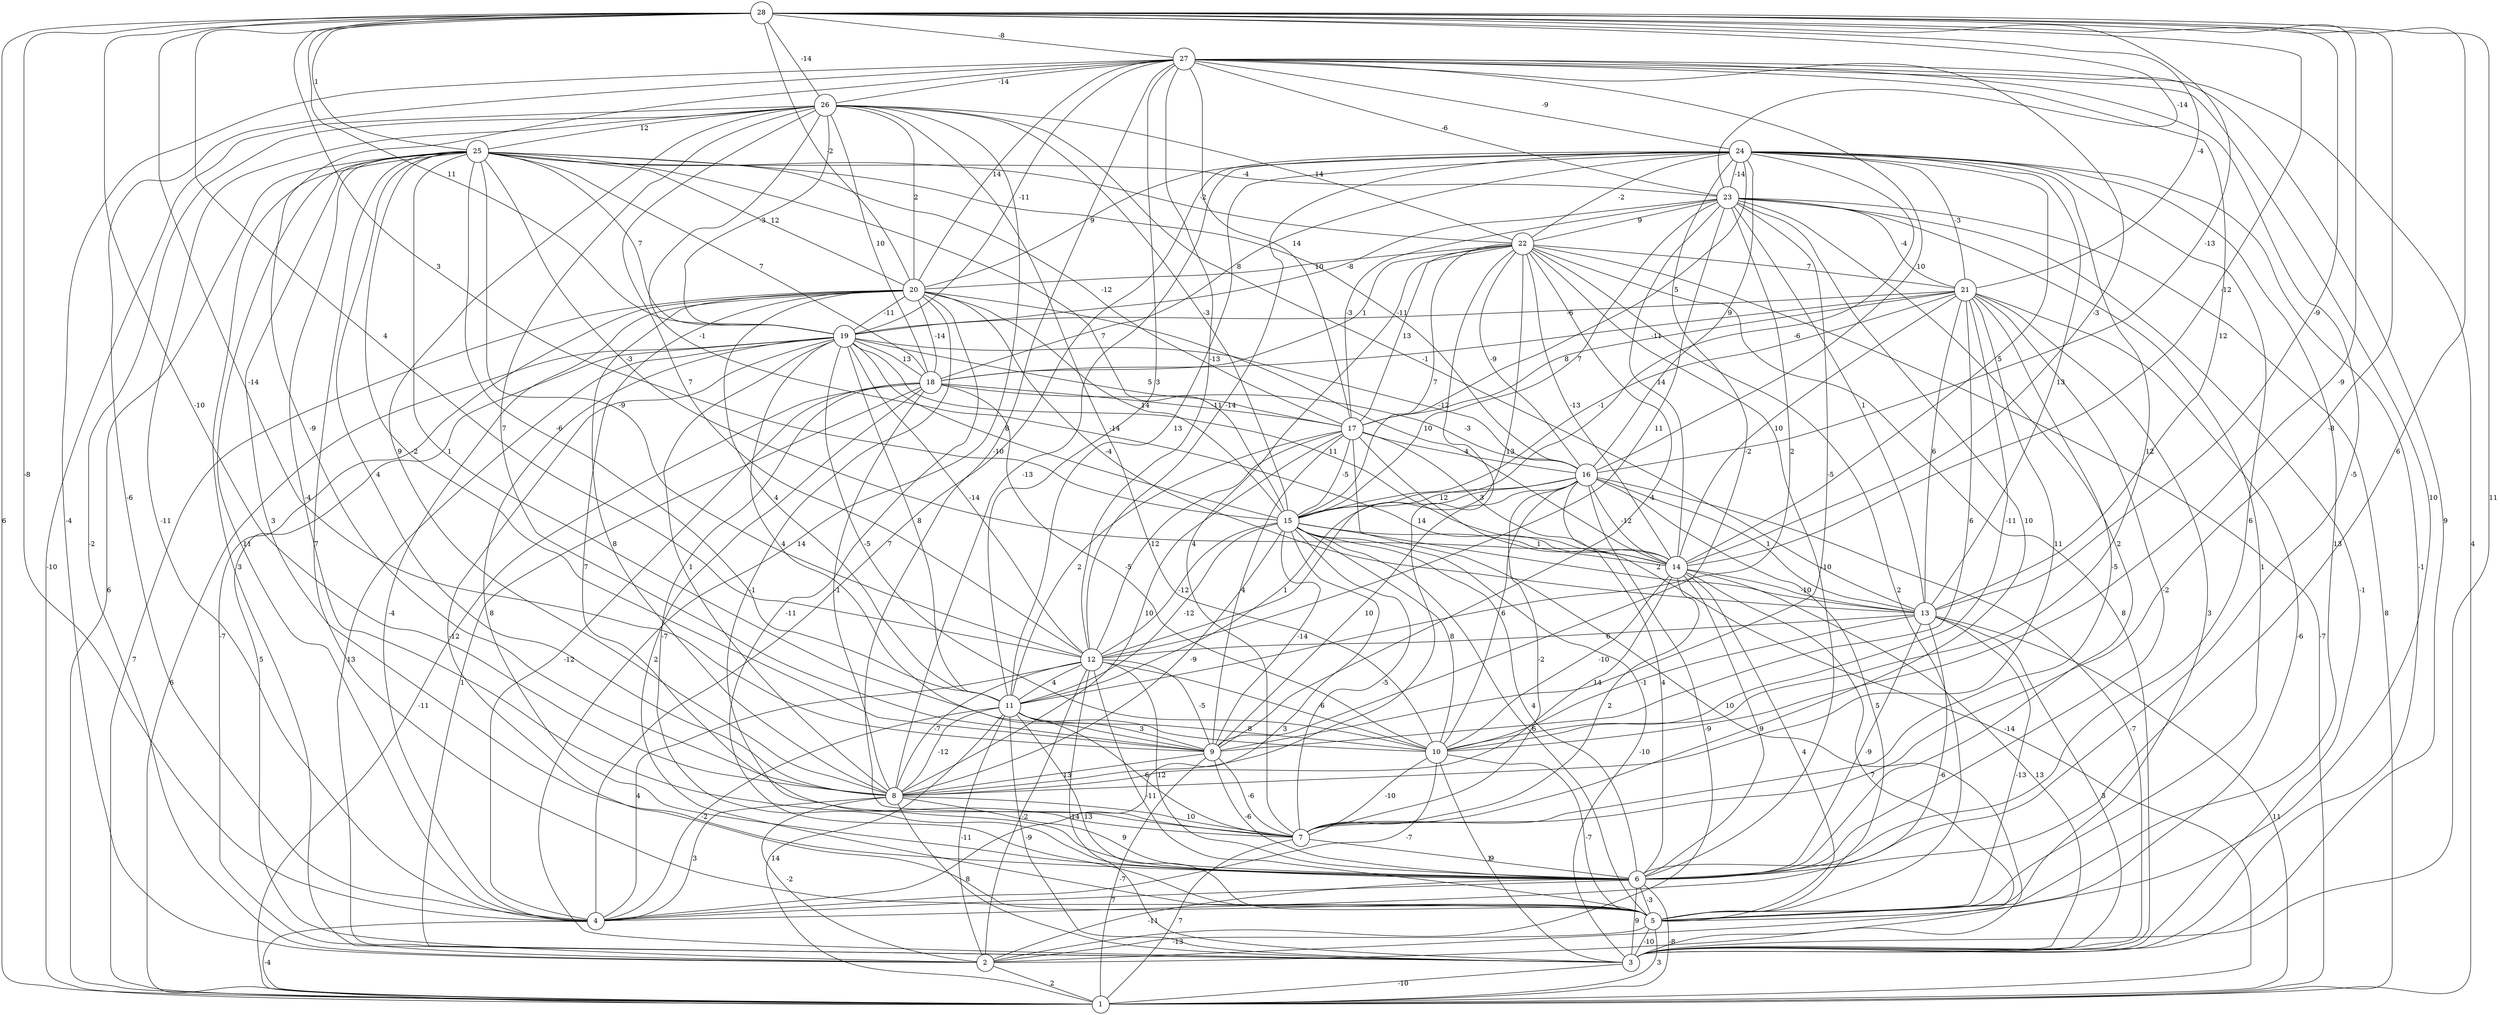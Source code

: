 graph { 
	 fontname="Helvetica,Arial,sans-serif" 
	 node [shape = circle]; 
	 28 -- 1 [label = "6"];
	 28 -- 3 [label = "11"];
	 28 -- 4 [label = "-8"];
	 28 -- 6 [label = "6"];
	 28 -- 7 [label = "-8"];
	 28 -- 8 [label = "-10"];
	 28 -- 9 [label = "-14"];
	 28 -- 10 [label = "-9"];
	 28 -- 12 [label = "4"];
	 28 -- 13 [label = "-9"];
	 28 -- 14 [label = "-12"];
	 28 -- 15 [label = "3"];
	 28 -- 16 [label = "-13"];
	 28 -- 19 [label = "11"];
	 28 -- 20 [label = "-2"];
	 28 -- 21 [label = "-4"];
	 28 -- 23 [label = "-14"];
	 28 -- 25 [label = "1"];
	 28 -- 26 [label = "-14"];
	 28 -- 27 [label = "-8"];
	 27 -- 1 [label = "4"];
	 27 -- 2 [label = "-4"];
	 27 -- 3 [label = "9"];
	 27 -- 4 [label = "-6"];
	 27 -- 5 [label = "10"];
	 27 -- 6 [label = "-5"];
	 27 -- 7 [label = "-10"];
	 27 -- 8 [label = "-9"];
	 27 -- 11 [label = "3"];
	 27 -- 12 [label = "-13"];
	 27 -- 13 [label = "12"];
	 27 -- 14 [label = "-3"];
	 27 -- 16 [label = "10"];
	 27 -- 17 [label = "14"];
	 27 -- 19 [label = "-11"];
	 27 -- 20 [label = "14"];
	 27 -- 23 [label = "-6"];
	 27 -- 24 [label = "-9"];
	 27 -- 26 [label = "-14"];
	 26 -- 1 [label = "-10"];
	 26 -- 2 [label = "-2"];
	 26 -- 3 [label = "14"];
	 26 -- 4 [label = "-11"];
	 26 -- 8 [label = "9"];
	 26 -- 9 [label = "7"];
	 26 -- 10 [label = "-14"];
	 26 -- 12 [label = "7"];
	 26 -- 13 [label = "-1"];
	 26 -- 14 [label = "-1"];
	 26 -- 15 [label = "-3"];
	 26 -- 18 [label = "10"];
	 26 -- 19 [label = "-3"];
	 26 -- 20 [label = "2"];
	 26 -- 22 [label = "14"];
	 26 -- 25 [label = "12"];
	 25 -- 1 [label = "6"];
	 25 -- 3 [label = "3"];
	 25 -- 4 [label = "11"];
	 25 -- 5 [label = "7"];
	 25 -- 6 [label = "3"];
	 25 -- 7 [label = "-4"];
	 25 -- 8 [label = "4"];
	 25 -- 9 [label = "-2"];
	 25 -- 10 [label = "1"];
	 25 -- 11 [label = "-6"];
	 25 -- 12 [label = "-9"];
	 25 -- 14 [label = "-3"];
	 25 -- 15 [label = "7"];
	 25 -- 16 [label = "-11"];
	 25 -- 17 [label = "-12"];
	 25 -- 18 [label = "7"];
	 25 -- 19 [label = "7"];
	 25 -- 20 [label = "12"];
	 25 -- 22 [label = "-2"];
	 25 -- 23 [label = "-4"];
	 24 -- 3 [label = "-1"];
	 24 -- 4 [label = "7"];
	 24 -- 5 [label = "13"];
	 24 -- 6 [label = "6"];
	 24 -- 8 [label = "-13"];
	 24 -- 9 [label = "-2"];
	 24 -- 10 [label = "12"];
	 24 -- 11 [label = "13"];
	 24 -- 12 [label = "-14"];
	 24 -- 13 [label = "13"];
	 24 -- 14 [label = "5"];
	 24 -- 15 [label = "-6"];
	 24 -- 16 [label = "9"];
	 24 -- 17 [label = "5"];
	 24 -- 18 [label = "8"];
	 24 -- 20 [label = "9"];
	 24 -- 21 [label = "-3"];
	 24 -- 22 [label = "-2"];
	 24 -- 23 [label = "-14"];
	 23 -- 1 [label = "8"];
	 23 -- 3 [label = "-1"];
	 23 -- 5 [label = "1"];
	 23 -- 6 [label = "2"];
	 23 -- 7 [label = "10"];
	 23 -- 9 [label = "-5"];
	 23 -- 11 [label = "2"];
	 23 -- 12 [label = "11"];
	 23 -- 13 [label = "1"];
	 23 -- 14 [label = "14"];
	 23 -- 15 [label = "7"];
	 23 -- 17 [label = "-3"];
	 23 -- 19 [label = "-8"];
	 23 -- 21 [label = "-4"];
	 23 -- 22 [label = "9"];
	 22 -- 1 [label = "-7"];
	 22 -- 3 [label = "8"];
	 22 -- 5 [label = "2"];
	 22 -- 6 [label = "-10"];
	 22 -- 7 [label = "4"];
	 22 -- 8 [label = "14"];
	 22 -- 9 [label = "4"];
	 22 -- 12 [label = "13"];
	 22 -- 14 [label = "-13"];
	 22 -- 15 [label = "7"];
	 22 -- 16 [label = "-9"];
	 22 -- 17 [label = "13"];
	 22 -- 18 [label = "1"];
	 22 -- 20 [label = "10"];
	 22 -- 21 [label = "7"];
	 21 -- 2 [label = "-6"];
	 21 -- 5 [label = "3"];
	 21 -- 6 [label = "-2"];
	 21 -- 7 [label = "-5"];
	 21 -- 8 [label = "11"];
	 21 -- 9 [label = "6"];
	 21 -- 10 [label = "-11"];
	 21 -- 13 [label = "6"];
	 21 -- 14 [label = "10"];
	 21 -- 15 [label = "-1"];
	 21 -- 17 [label = "8"];
	 21 -- 18 [label = "-11"];
	 21 -- 19 [label = "-6"];
	 20 -- 1 [label = "7"];
	 20 -- 2 [label = "-7"];
	 20 -- 4 [label = "-4"];
	 20 -- 5 [label = "-11"];
	 20 -- 6 [label = "-1"];
	 20 -- 7 [label = "7"];
	 20 -- 8 [label = "8"];
	 20 -- 11 [label = "4"];
	 20 -- 13 [label = "-4"];
	 20 -- 14 [label = "10"];
	 20 -- 15 [label = "14"];
	 20 -- 18 [label = "-14"];
	 20 -- 19 [label = "-11"];
	 19 -- 1 [label = "6"];
	 19 -- 2 [label = "5"];
	 19 -- 3 [label = "13"];
	 19 -- 5 [label = "-12"];
	 19 -- 6 [label = "8"];
	 19 -- 8 [label = "1"];
	 19 -- 9 [label = "4"];
	 19 -- 10 [label = "-5"];
	 19 -- 11 [label = "8"];
	 19 -- 12 [label = "-14"];
	 19 -- 14 [label = "11"];
	 19 -- 15 [label = "8"];
	 19 -- 16 [label = "-12"];
	 19 -- 17 [label = "5"];
	 19 -- 18 [label = "13"];
	 18 -- 1 [label = "-11"];
	 18 -- 3 [label = "1"];
	 18 -- 4 [label = "-12"];
	 18 -- 5 [label = "2"];
	 18 -- 6 [label = "-7"];
	 18 -- 8 [label = "-1"];
	 18 -- 10 [label = "-5"];
	 18 -- 16 [label = "-3"];
	 18 -- 17 [label = "-11"];
	 17 -- 1 [label = "-14"];
	 17 -- 3 [label = "10"];
	 17 -- 8 [label = "10"];
	 17 -- 9 [label = "4"];
	 17 -- 11 [label = "2"];
	 17 -- 12 [label = "-12"];
	 17 -- 14 [label = "3"];
	 17 -- 15 [label = "-5"];
	 17 -- 16 [label = "4"];
	 16 -- 2 [label = "-9"];
	 16 -- 3 [label = "-7"];
	 16 -- 5 [label = "5"];
	 16 -- 6 [label = "4"];
	 16 -- 7 [label = "-2"];
	 16 -- 9 [label = "10"];
	 16 -- 10 [label = "6"];
	 16 -- 11 [label = "1"];
	 16 -- 13 [label = "1"];
	 16 -- 14 [label = "-12"];
	 16 -- 15 [label = "12"];
	 15 -- 3 [label = "-10"];
	 15 -- 4 [label = "3"];
	 15 -- 5 [label = "6"];
	 15 -- 6 [label = "4"];
	 15 -- 7 [label = "-5"];
	 15 -- 8 [label = "-9"];
	 15 -- 9 [label = "-14"];
	 15 -- 10 [label = "8"];
	 15 -- 11 [label = "-12"];
	 15 -- 12 [label = "-12"];
	 15 -- 13 [label = "2"];
	 15 -- 14 [label = "1"];
	 14 -- 2 [label = "7"];
	 14 -- 3 [label = "13"];
	 14 -- 5 [label = "4"];
	 14 -- 6 [label = "9"];
	 14 -- 7 [label = "2"];
	 14 -- 8 [label = "14"];
	 14 -- 10 [label = "-10"];
	 14 -- 13 [label = "-10"];
	 13 -- 1 [label = "11"];
	 13 -- 3 [label = "3"];
	 13 -- 4 [label = "-6"];
	 13 -- 5 [label = "-13"];
	 13 -- 6 [label = "-9"];
	 13 -- 10 [label = "-1"];
	 13 -- 12 [label = "6"];
	 12 -- 2 [label = "-2"];
	 12 -- 3 [label = "14"];
	 12 -- 4 [label = "4"];
	 12 -- 5 [label = "-11"];
	 12 -- 6 [label = "12"];
	 12 -- 8 [label = "-7"];
	 12 -- 9 [label = "-5"];
	 12 -- 10 [label = "-6"];
	 12 -- 11 [label = "4"];
	 11 -- 1 [label = "14"];
	 11 -- 2 [label = "-11"];
	 11 -- 3 [label = "-9"];
	 11 -- 4 [label = "-2"];
	 11 -- 5 [label = "13"];
	 11 -- 7 [label = "6"];
	 11 -- 8 [label = "-12"];
	 11 -- 9 [label = "3"];
	 11 -- 10 [label = "8"];
	 10 -- 3 [label = "1"];
	 10 -- 4 [label = "-7"];
	 10 -- 5 [label = "-7"];
	 10 -- 7 [label = "-10"];
	 9 -- 1 [label = "-7"];
	 9 -- 6 [label = "-6"];
	 9 -- 7 [label = "-6"];
	 9 -- 8 [label = "13"];
	 8 -- 2 [label = "-2"];
	 8 -- 3 [label = "8"];
	 8 -- 4 [label = "3"];
	 8 -- 6 [label = "9"];
	 8 -- 7 [label = "10"];
	 7 -- 1 [label = "7"];
	 7 -- 6 [label = "9"];
	 6 -- 1 [label = "-8"];
	 6 -- 2 [label = "-11"];
	 6 -- 3 [label = "9"];
	 6 -- 4 [label = "7"];
	 6 -- 5 [label = "-3"];
	 5 -- 1 [label = "3"];
	 5 -- 2 [label = "-13"];
	 5 -- 3 [label = "-10"];
	 4 -- 1 [label = "-4"];
	 3 -- 1 [label = "-10"];
	 2 -- 1 [label = "2"];
	 1;
	 2;
	 3;
	 4;
	 5;
	 6;
	 7;
	 8;
	 9;
	 10;
	 11;
	 12;
	 13;
	 14;
	 15;
	 16;
	 17;
	 18;
	 19;
	 20;
	 21;
	 22;
	 23;
	 24;
	 25;
	 26;
	 27;
	 28;
}
